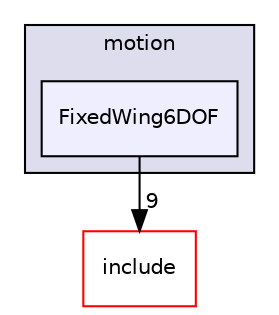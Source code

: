 digraph "/root/scrimmage/scrimmage/src/plugins/motion/FixedWing6DOF" {
  compound=true
  node [ fontsize="10", fontname="Helvetica"];
  edge [ labelfontsize="10", labelfontname="Helvetica"];
  subgraph clusterdir_5f8427e50c3373d6d1a638fa0a1c8683 {
    graph [ bgcolor="#ddddee", pencolor="black", label="motion" fontname="Helvetica", fontsize="10", URL="dir_5f8427e50c3373d6d1a638fa0a1c8683.html"]
  dir_a98644b191c6934fc2579ae2b76aacb9 [shape=box, label="FixedWing6DOF", style="filled", fillcolor="#eeeeff", pencolor="black", URL="dir_a98644b191c6934fc2579ae2b76aacb9.html"];
  }
  dir_d44c64559bbebec7f509842c48db8b23 [shape=box label="include" fillcolor="white" style="filled" color="red" URL="dir_d44c64559bbebec7f509842c48db8b23.html"];
  dir_a98644b191c6934fc2579ae2b76aacb9->dir_d44c64559bbebec7f509842c48db8b23 [headlabel="9", labeldistance=1.5 headhref="dir_000248_000004.html"];
}
